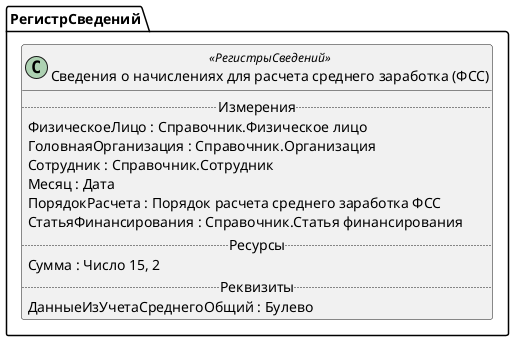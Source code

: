 ﻿@startuml СведенияОНачисленияхДляРасчетаСреднегоЗаработкаФСС
'!include templates.wsd
'..\include templates.wsd
class РегистрСведений.СведенияОНачисленияхДляРасчетаСреднегоЗаработкаФСС as "Сведения о начислениях для расчета среднего заработка (ФСС)" <<РегистрыСведений>>
{
..Измерения..
ФизическоеЛицо : Справочник.Физическое лицо
ГоловнаяОрганизация : Справочник.Организация
Сотрудник : Справочник.Сотрудник
Месяц : Дата
ПорядокРасчета : Порядок расчета среднего заработка ФСС
СтатьяФинансирования : Справочник.Статья финансирования
..Ресурсы..
Сумма : Число 15, 2
..Реквизиты..
ДанныеИзУчетаСреднегоОбщий : Булево
}
@enduml
